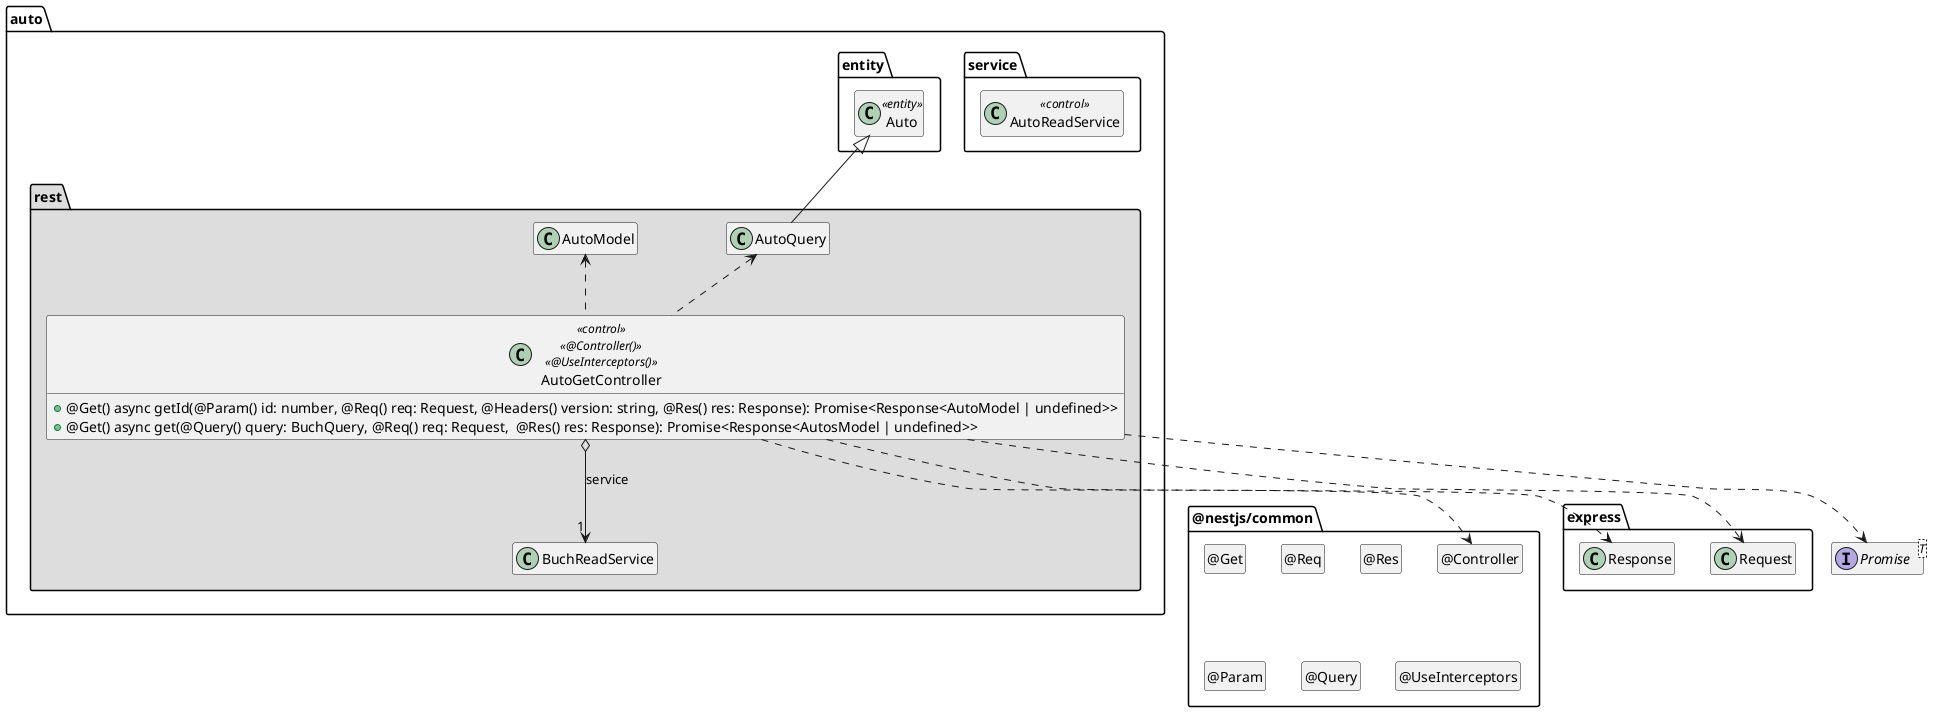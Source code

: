 ' Copyright (C) 2019 - present Juergen Zimmermann, Hochschule Karlsruhe
'
' This program is free software: you can redistribute it and/or modify
' it under the terms of the GNU General Public License as published by
' the Free Software Foundation, either version 3 of the License, or
' (at your option) any later version.
'
' This program is distributed in the hope that it will be useful,
' but WITHOUT ANY WARRANTY; without even the implied warranty of
' MERCHANTABILITY or FITNESS FOR A PARTICULAR PURPOSE.  See the
' GNU General Public License for more details.
'
' You should have received a copy of the GNU General Public License
' along with this program.  If not, see <https://www.gnu.org/licenses/>.

' Preview durch <Alt>d

@startuml Controller-Klasse

interface Promise<T>

package @nestjs/common {
  class "@Controller" as Controller
  hide Controller circle

  class "@Get" as Get
  hide Get circle

  class "@Req" as Req
  hide Req circle

  class "@Res" as Res
  hide Res circle

  class "@Param" as Param
  hide Param circle

  class "@Query" as Query
  hide Query circle

  class "@UseInterceptors" as UseInterceptors
  hide UseInterceptors circle
}

package express {
  class Request
  class Response

  Response .[hidden].> Controller
}

package auto {
  package entity #FFFFFF {
    class Auto <<entity>>

    Auto .[hidden].> Promise
    Auto .[hidden].> Request
  }

  package service {
    class AutoReadService << control >>
  }

  package rest #DDDDDD {
    AutoQuery -up-|> Auto

    class AutoGetController << control >> << @Controller() >> << @UseInterceptors() >> {
      + @Get() async getId(@Param() id: number, @Req() req: Request, @Headers() version: string, @Res() res: Response): Promise<Response<AutoModel | undefined>>
      + @Get() async get(@Query() query: BuchQuery, @Req() req: Request,  @Res() res: Response): Promise<Response<AutosModel | undefined>>
    }

    AutoGetController o--> "1" BuchReadService : service

    AutoGetController ..> Controller
    AutoGetController ..> Request
    AutoGetController ..> Response
    AutoGetController ..> Promise
    AutoGetController .up.> AutoModel
    AutoGetController .up.> AutoQuery

    AutoReadService .[hidden].> Request
    AutoReadService .[hidden].> Promise
    Response .right[hidden].> Controller
  }
}

hide empty members

@enduml
